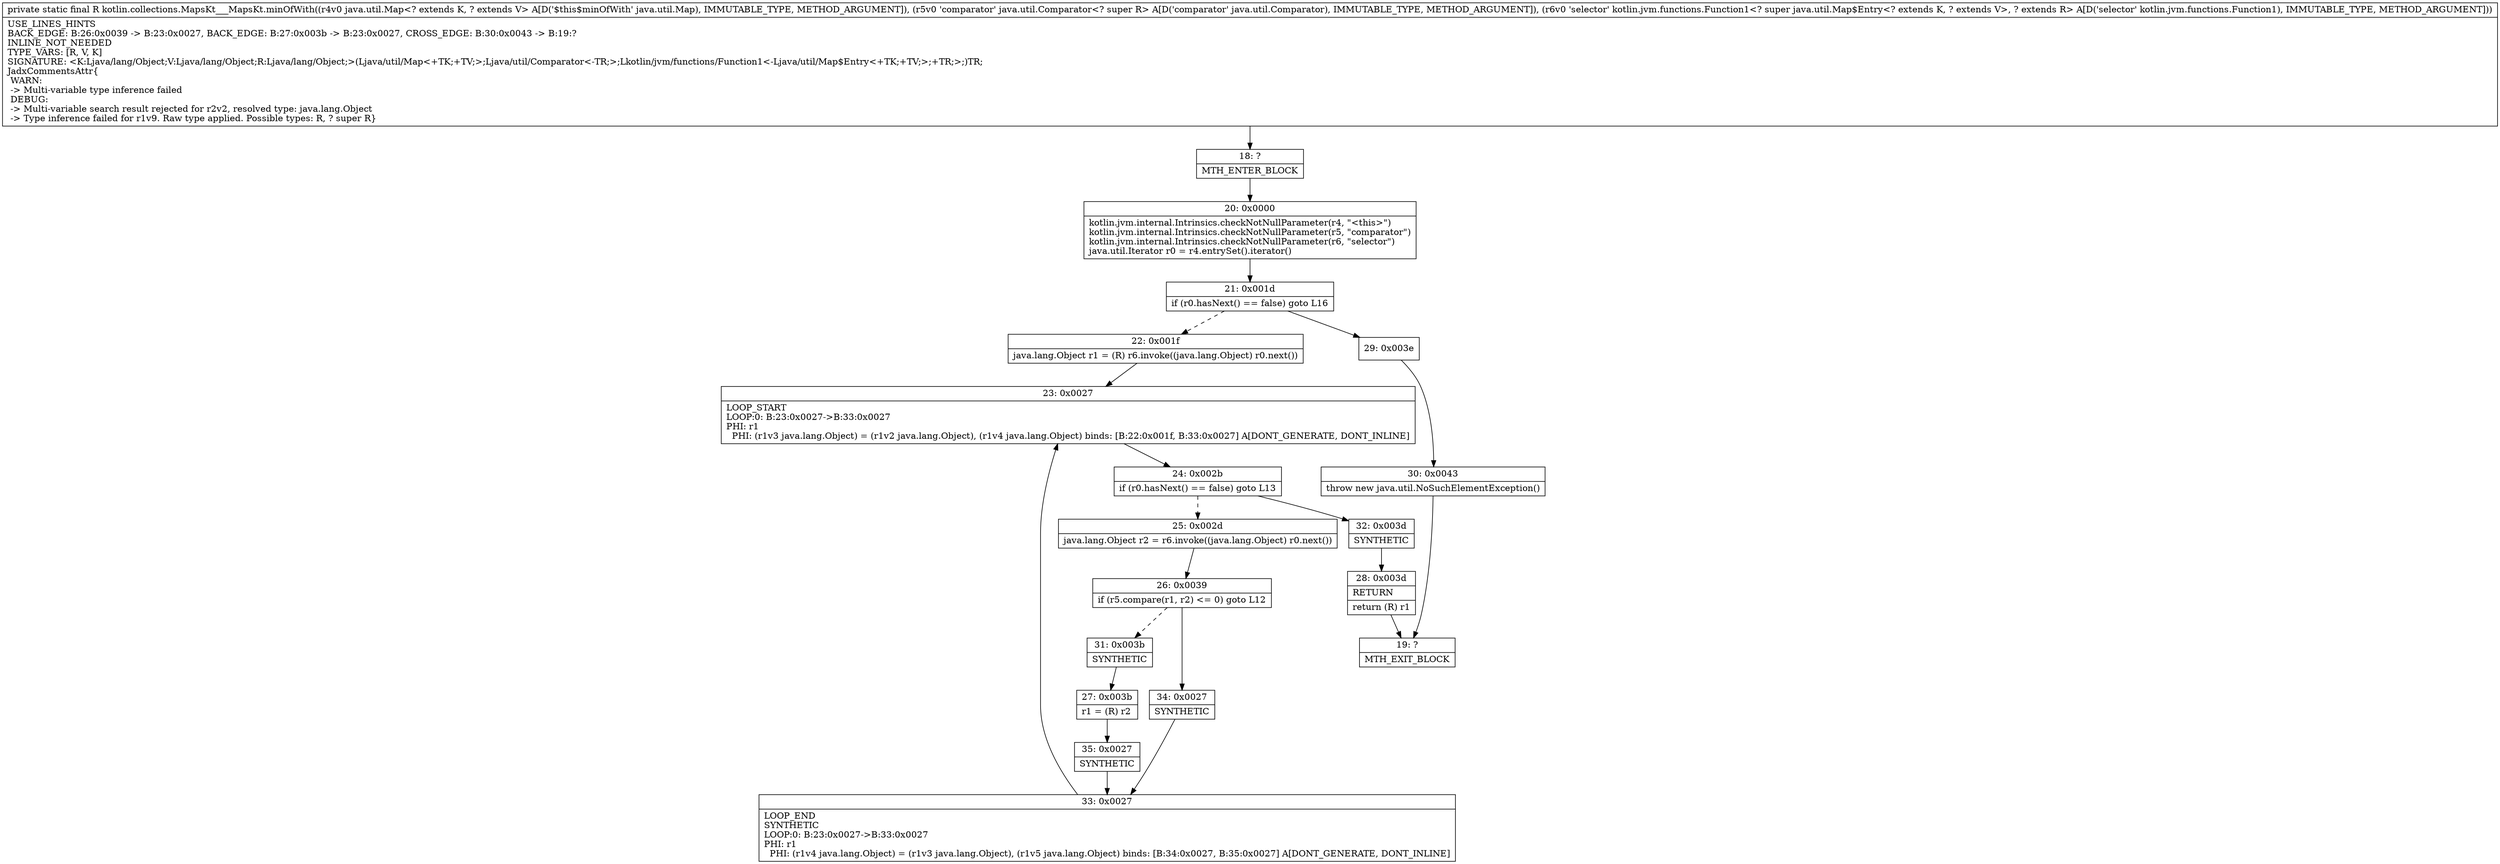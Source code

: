 digraph "CFG forkotlin.collections.MapsKt___MapsKt.minOfWith(Ljava\/util\/Map;Ljava\/util\/Comparator;Lkotlin\/jvm\/functions\/Function1;)Ljava\/lang\/Object;" {
Node_18 [shape=record,label="{18\:\ ?|MTH_ENTER_BLOCK\l}"];
Node_20 [shape=record,label="{20\:\ 0x0000|kotlin.jvm.internal.Intrinsics.checkNotNullParameter(r4, \"\<this\>\")\lkotlin.jvm.internal.Intrinsics.checkNotNullParameter(r5, \"comparator\")\lkotlin.jvm.internal.Intrinsics.checkNotNullParameter(r6, \"selector\")\ljava.util.Iterator r0 = r4.entrySet().iterator()\l}"];
Node_21 [shape=record,label="{21\:\ 0x001d|if (r0.hasNext() == false) goto L16\l}"];
Node_22 [shape=record,label="{22\:\ 0x001f|java.lang.Object r1 = (R) r6.invoke((java.lang.Object) r0.next())\l}"];
Node_23 [shape=record,label="{23\:\ 0x0027|LOOP_START\lLOOP:0: B:23:0x0027\-\>B:33:0x0027\lPHI: r1 \l  PHI: (r1v3 java.lang.Object) = (r1v2 java.lang.Object), (r1v4 java.lang.Object) binds: [B:22:0x001f, B:33:0x0027] A[DONT_GENERATE, DONT_INLINE]\l}"];
Node_24 [shape=record,label="{24\:\ 0x002b|if (r0.hasNext() == false) goto L13\l}"];
Node_25 [shape=record,label="{25\:\ 0x002d|java.lang.Object r2 = r6.invoke((java.lang.Object) r0.next())\l}"];
Node_26 [shape=record,label="{26\:\ 0x0039|if (r5.compare(r1, r2) \<= 0) goto L12\l}"];
Node_31 [shape=record,label="{31\:\ 0x003b|SYNTHETIC\l}"];
Node_27 [shape=record,label="{27\:\ 0x003b|r1 = (R) r2\l}"];
Node_35 [shape=record,label="{35\:\ 0x0027|SYNTHETIC\l}"];
Node_33 [shape=record,label="{33\:\ 0x0027|LOOP_END\lSYNTHETIC\lLOOP:0: B:23:0x0027\-\>B:33:0x0027\lPHI: r1 \l  PHI: (r1v4 java.lang.Object) = (r1v3 java.lang.Object), (r1v5 java.lang.Object) binds: [B:34:0x0027, B:35:0x0027] A[DONT_GENERATE, DONT_INLINE]\l}"];
Node_34 [shape=record,label="{34\:\ 0x0027|SYNTHETIC\l}"];
Node_32 [shape=record,label="{32\:\ 0x003d|SYNTHETIC\l}"];
Node_28 [shape=record,label="{28\:\ 0x003d|RETURN\l|return (R) r1\l}"];
Node_19 [shape=record,label="{19\:\ ?|MTH_EXIT_BLOCK\l}"];
Node_29 [shape=record,label="{29\:\ 0x003e}"];
Node_30 [shape=record,label="{30\:\ 0x0043|throw new java.util.NoSuchElementException()\l}"];
MethodNode[shape=record,label="{private static final R kotlin.collections.MapsKt___MapsKt.minOfWith((r4v0 java.util.Map\<? extends K, ? extends V\> A[D('$this$minOfWith' java.util.Map), IMMUTABLE_TYPE, METHOD_ARGUMENT]), (r5v0 'comparator' java.util.Comparator\<? super R\> A[D('comparator' java.util.Comparator), IMMUTABLE_TYPE, METHOD_ARGUMENT]), (r6v0 'selector' kotlin.jvm.functions.Function1\<? super java.util.Map$Entry\<? extends K, ? extends V\>, ? extends R\> A[D('selector' kotlin.jvm.functions.Function1), IMMUTABLE_TYPE, METHOD_ARGUMENT]))  | USE_LINES_HINTS\lBACK_EDGE: B:26:0x0039 \-\> B:23:0x0027, BACK_EDGE: B:27:0x003b \-\> B:23:0x0027, CROSS_EDGE: B:30:0x0043 \-\> B:19:?\lINLINE_NOT_NEEDED\lTYPE_VARS: [R, V, K]\lSIGNATURE: \<K:Ljava\/lang\/Object;V:Ljava\/lang\/Object;R:Ljava\/lang\/Object;\>(Ljava\/util\/Map\<+TK;+TV;\>;Ljava\/util\/Comparator\<\-TR;\>;Lkotlin\/jvm\/functions\/Function1\<\-Ljava\/util\/Map$Entry\<+TK;+TV;\>;+TR;\>;)TR;\lJadxCommentsAttr\{\l WARN: \l \-\> Multi\-variable type inference failed\l DEBUG: \l \-\> Multi\-variable search result rejected for r2v2, resolved type: java.lang.Object\l \-\> Type inference failed for r1v9. Raw type applied. Possible types: R, ? super R\}\l}"];
MethodNode -> Node_18;Node_18 -> Node_20;
Node_20 -> Node_21;
Node_21 -> Node_22[style=dashed];
Node_21 -> Node_29;
Node_22 -> Node_23;
Node_23 -> Node_24;
Node_24 -> Node_25[style=dashed];
Node_24 -> Node_32;
Node_25 -> Node_26;
Node_26 -> Node_31[style=dashed];
Node_26 -> Node_34;
Node_31 -> Node_27;
Node_27 -> Node_35;
Node_35 -> Node_33;
Node_33 -> Node_23;
Node_34 -> Node_33;
Node_32 -> Node_28;
Node_28 -> Node_19;
Node_29 -> Node_30;
Node_30 -> Node_19;
}

